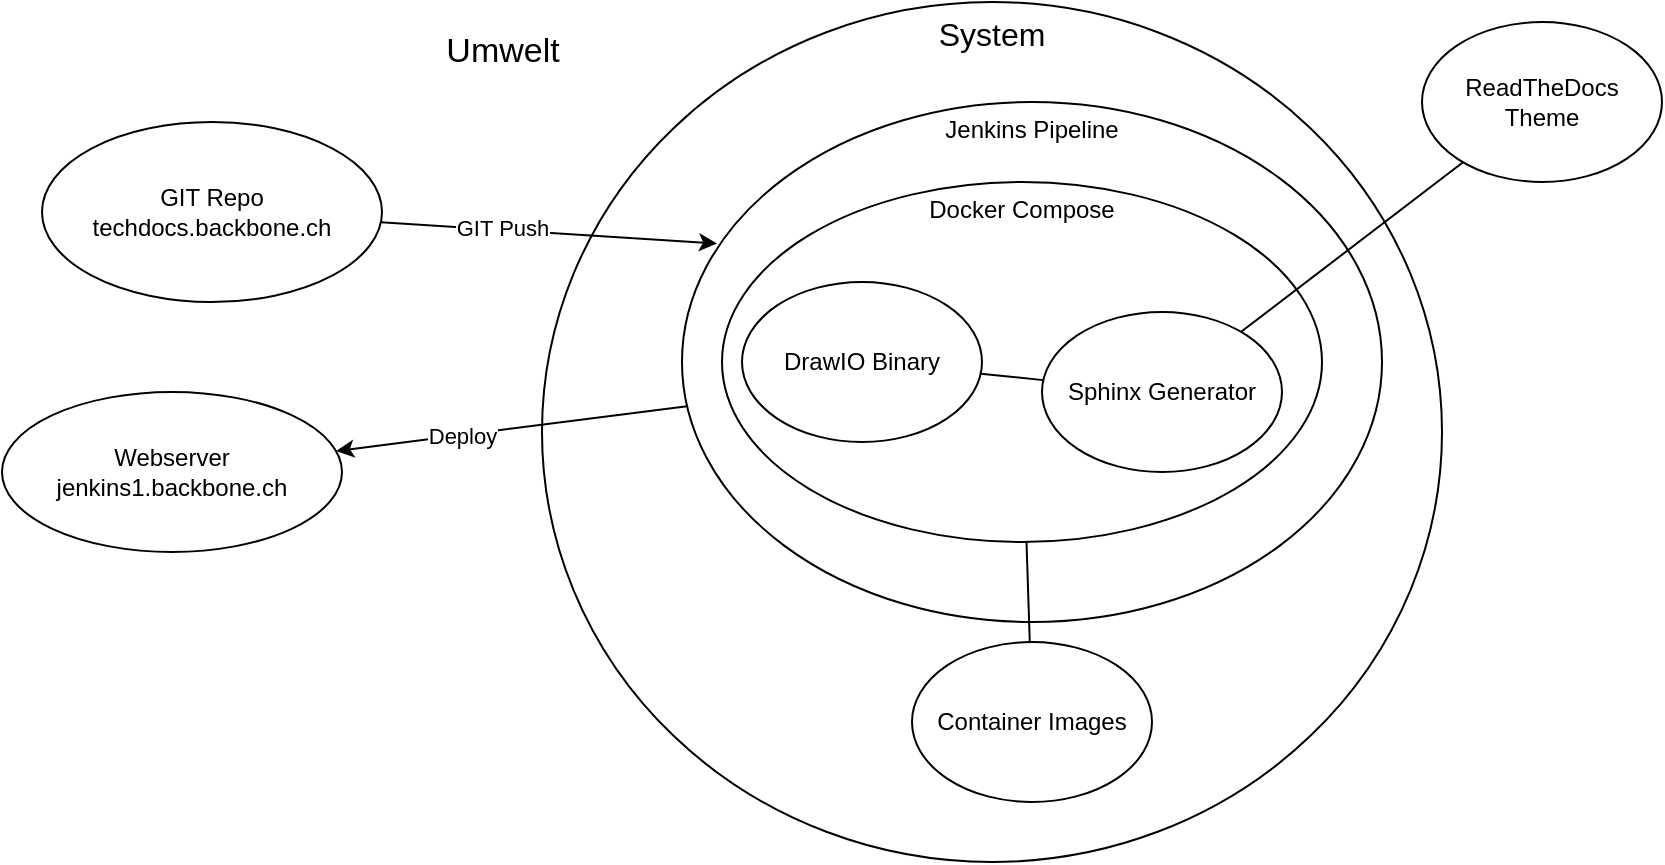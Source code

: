<mxfile version="22.1.2" type="device">
  <diagram name="Seite-1" id="HOdfMi8hTG88w1JVNkGJ">
    <mxGraphModel dx="1050" dy="538" grid="0" gridSize="10" guides="1" tooltips="1" connect="1" arrows="1" fold="1" page="1" pageScale="1" pageWidth="827" pageHeight="1169" background="none" math="0" shadow="0">
      <root>
        <mxCell id="0" />
        <mxCell id="1" parent="0" />
        <mxCell id="EQXzlaB43FhiiuMlSv6E-1" value="System" style="ellipse;whiteSpace=wrap;html=1;horizontal=1;verticalAlign=top;fontSize=16;" vertex="1" parent="1">
          <mxGeometry x="290" y="390" width="450" height="430" as="geometry" />
        </mxCell>
        <mxCell id="EQXzlaB43FhiiuMlSv6E-2" value="&lt;div style=&quot;font-size: 17px;&quot;&gt;Umwelt&lt;/div&gt;" style="text;html=1;align=center;verticalAlign=middle;resizable=0;points=[];autosize=1;strokeColor=none;fillColor=none;fontSize=17;" vertex="1" parent="1">
          <mxGeometry x="230" y="400" width="80" height="30" as="geometry" />
        </mxCell>
        <mxCell id="EQXzlaB43FhiiuMlSv6E-3" value="&lt;div&gt;GIT Repo&lt;/div&gt;&lt;div&gt;techdocs.backbone.ch&lt;br&gt;&lt;/div&gt;" style="ellipse;whiteSpace=wrap;html=1;" vertex="1" parent="1">
          <mxGeometry x="40" y="450" width="170" height="90" as="geometry" />
        </mxCell>
        <mxCell id="EQXzlaB43FhiiuMlSv6E-22" style="rounded=0;orthogonalLoop=1;jettySize=auto;html=1;" edge="1" parent="1" source="EQXzlaB43FhiiuMlSv6E-4" target="EQXzlaB43FhiiuMlSv6E-21">
          <mxGeometry relative="1" as="geometry" />
        </mxCell>
        <mxCell id="EQXzlaB43FhiiuMlSv6E-23" value="&lt;div&gt;Deploy&lt;/div&gt;" style="edgeLabel;html=1;align=center;verticalAlign=middle;resizable=0;points=[];" vertex="1" connectable="0" parent="EQXzlaB43FhiiuMlSv6E-22">
          <mxGeometry x="0.244" y="5" relative="1" as="geometry">
            <mxPoint x="-4" y="-4" as="offset" />
          </mxGeometry>
        </mxCell>
        <mxCell id="EQXzlaB43FhiiuMlSv6E-4" value="Jenkins Pipeline" style="ellipse;whiteSpace=wrap;html=1;verticalAlign=top;" vertex="1" parent="1">
          <mxGeometry x="360" y="440" width="350" height="260" as="geometry" />
        </mxCell>
        <mxCell id="EQXzlaB43FhiiuMlSv6E-10" style="rounded=0;orthogonalLoop=1;jettySize=auto;html=1;entryX=0.05;entryY=0.272;entryDx=0;entryDy=0;entryPerimeter=0;" edge="1" parent="1" source="EQXzlaB43FhiiuMlSv6E-3" target="EQXzlaB43FhiiuMlSv6E-4">
          <mxGeometry relative="1" as="geometry">
            <mxPoint x="350" y="506.842" as="targetPoint" />
          </mxGeometry>
        </mxCell>
        <mxCell id="EQXzlaB43FhiiuMlSv6E-12" value="&lt;div&gt;GIT Push&lt;/div&gt;" style="edgeLabel;html=1;align=center;verticalAlign=middle;resizable=0;points=[];" vertex="1" connectable="0" parent="EQXzlaB43FhiiuMlSv6E-10">
          <mxGeometry x="-0.311" relative="1" as="geometry">
            <mxPoint x="2" y="-1" as="offset" />
          </mxGeometry>
        </mxCell>
        <mxCell id="EQXzlaB43FhiiuMlSv6E-16" style="rounded=0;orthogonalLoop=1;jettySize=auto;html=1;endArrow=none;endFill=0;" edge="1" parent="1" source="EQXzlaB43FhiiuMlSv6E-14" target="EQXzlaB43FhiiuMlSv6E-15">
          <mxGeometry relative="1" as="geometry" />
        </mxCell>
        <mxCell id="EQXzlaB43FhiiuMlSv6E-14" value="Docker Compose" style="ellipse;whiteSpace=wrap;html=1;verticalAlign=top;" vertex="1" parent="1">
          <mxGeometry x="380" y="480" width="300" height="180" as="geometry" />
        </mxCell>
        <mxCell id="EQXzlaB43FhiiuMlSv6E-15" value="&lt;div&gt;Container Images&lt;/div&gt;" style="ellipse;whiteSpace=wrap;html=1;" vertex="1" parent="1">
          <mxGeometry x="475" y="710" width="120" height="80" as="geometry" />
        </mxCell>
        <mxCell id="EQXzlaB43FhiiuMlSv6E-17" value="&lt;div&gt;ReadTheDocs&lt;/div&gt;Theme" style="ellipse;whiteSpace=wrap;html=1;" vertex="1" parent="1">
          <mxGeometry x="730" y="400" width="120" height="80" as="geometry" />
        </mxCell>
        <mxCell id="EQXzlaB43FhiiuMlSv6E-20" style="rounded=0;orthogonalLoop=1;jettySize=auto;html=1;endArrow=none;endFill=0;" edge="1" parent="1" source="EQXzlaB43FhiiuMlSv6E-19" target="EQXzlaB43FhiiuMlSv6E-17">
          <mxGeometry relative="1" as="geometry" />
        </mxCell>
        <mxCell id="EQXzlaB43FhiiuMlSv6E-19" value="Sphinx Generator" style="ellipse;whiteSpace=wrap;html=1;" vertex="1" parent="1">
          <mxGeometry x="540" y="545" width="120" height="80" as="geometry" />
        </mxCell>
        <mxCell id="EQXzlaB43FhiiuMlSv6E-21" value="&lt;div&gt;Webserver&lt;/div&gt;&lt;div&gt;jenkins1.backbone.ch&lt;br&gt;&lt;/div&gt;" style="ellipse;whiteSpace=wrap;html=1;" vertex="1" parent="1">
          <mxGeometry x="20" y="585" width="170" height="80" as="geometry" />
        </mxCell>
        <mxCell id="EQXzlaB43FhiiuMlSv6E-25" style="rounded=0;orthogonalLoop=1;jettySize=auto;html=1;endArrow=none;endFill=0;" edge="1" parent="1" source="EQXzlaB43FhiiuMlSv6E-24" target="EQXzlaB43FhiiuMlSv6E-19">
          <mxGeometry relative="1" as="geometry" />
        </mxCell>
        <mxCell id="EQXzlaB43FhiiuMlSv6E-24" value="DrawIO Binary" style="ellipse;whiteSpace=wrap;html=1;" vertex="1" parent="1">
          <mxGeometry x="390" y="530" width="120" height="80" as="geometry" />
        </mxCell>
      </root>
    </mxGraphModel>
  </diagram>
</mxfile>
